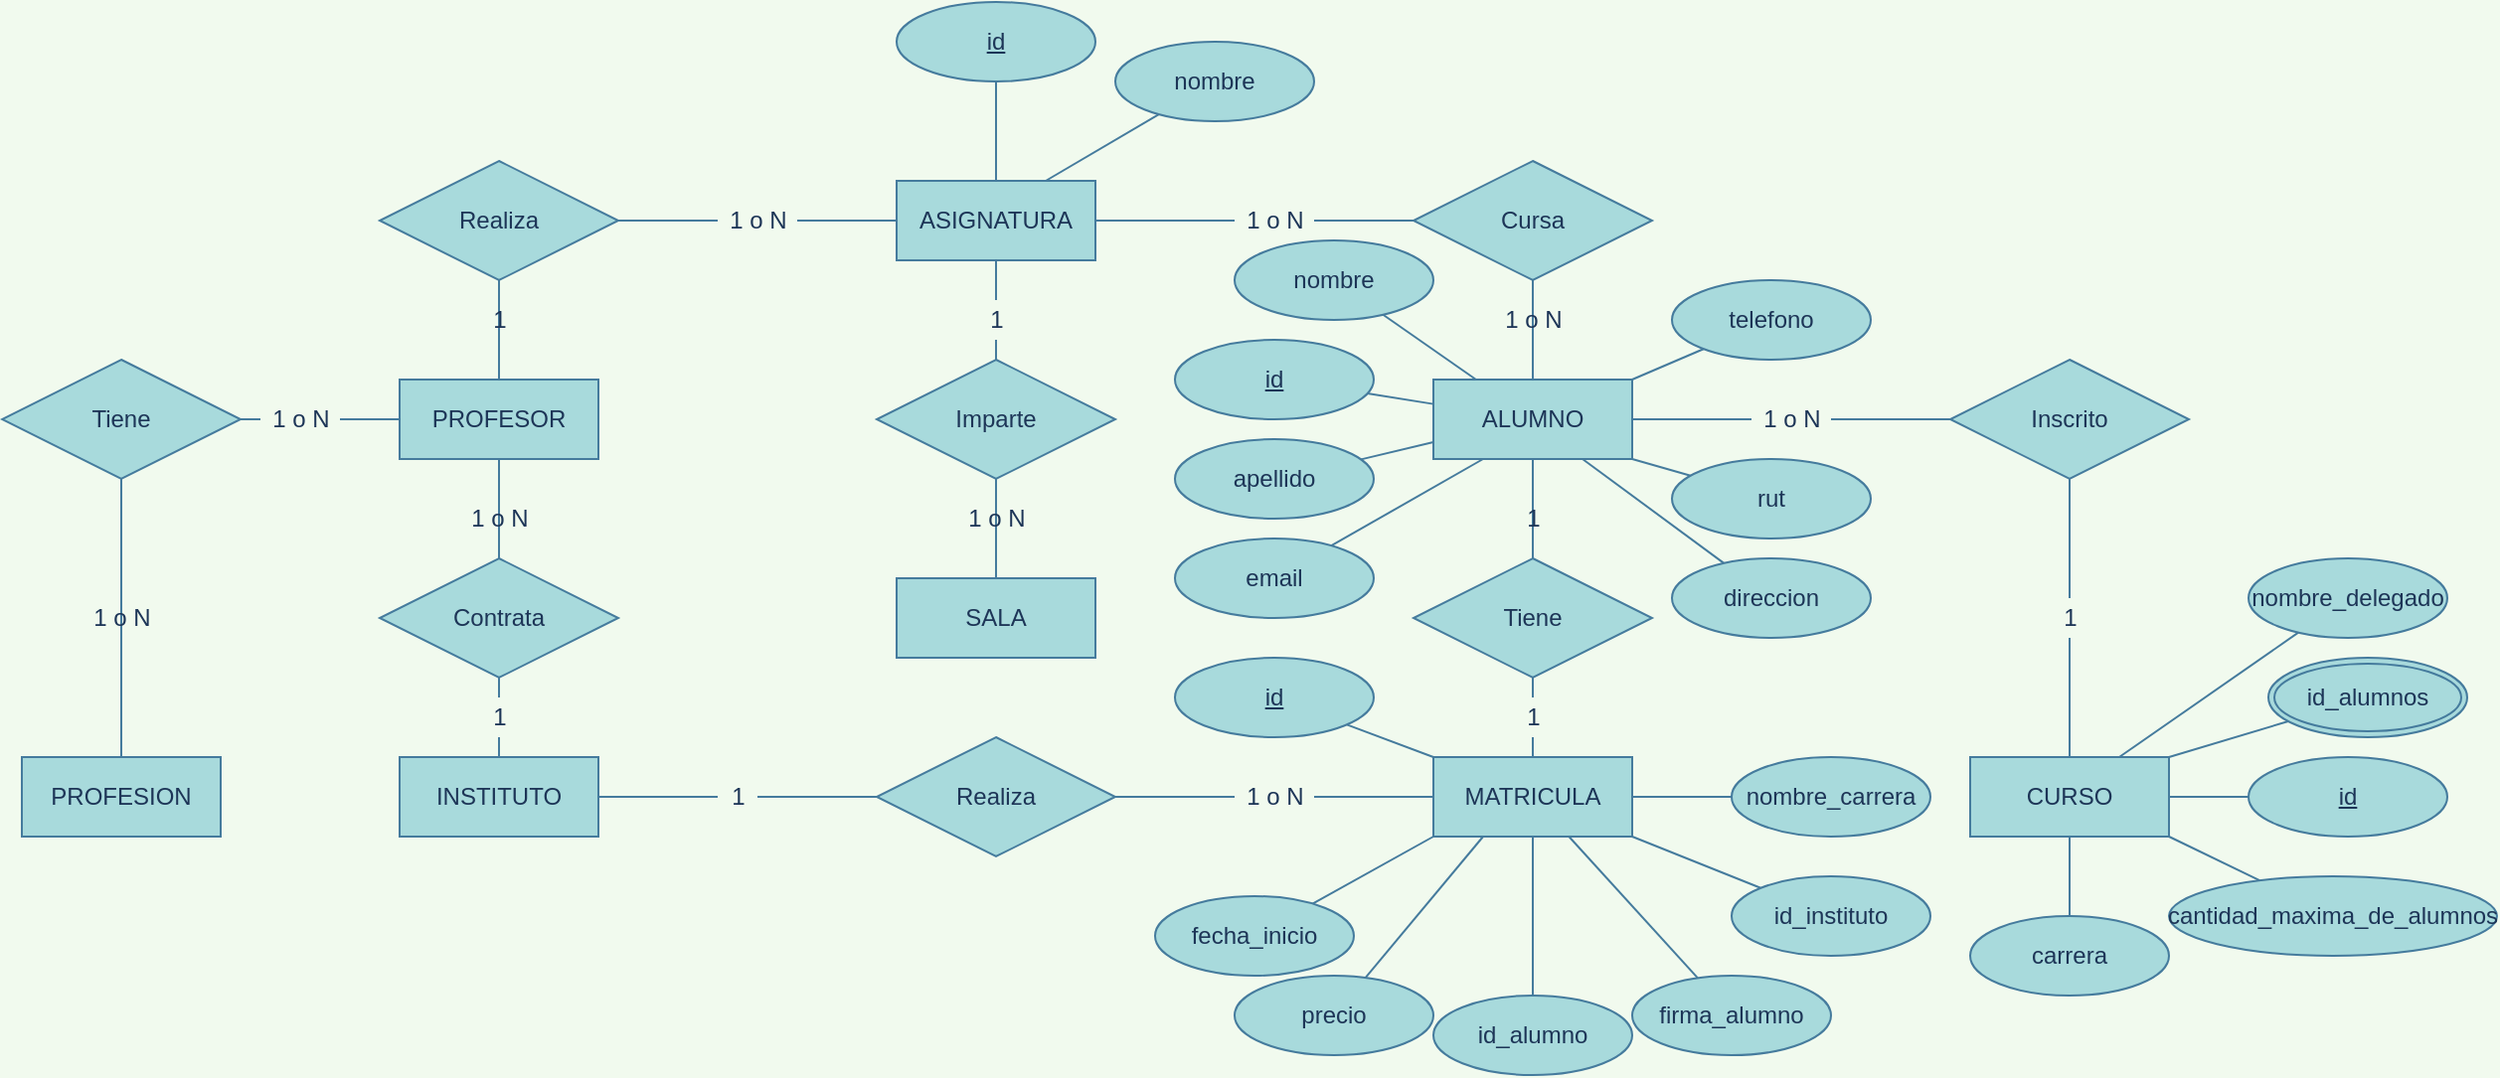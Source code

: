 <mxfile>
    <diagram id="RaVmkCgAmBPjp-YzmATI" name="Page-1">
        <mxGraphModel dx="2318" dy="1679" grid="1" gridSize="10" guides="1" tooltips="1" connect="1" arrows="1" fold="1" page="1" pageScale="1" pageWidth="827" pageHeight="1169" background="#F1FAEE" math="0" shadow="0">
            <root>
                <mxCell id="0"/>
                <mxCell id="1" parent="0"/>
                <mxCell id="24" style="edgeStyle=none;sketch=0;orthogonalLoop=1;jettySize=auto;html=1;endArrow=none;endFill=0;strokeColor=#457B9D;fillColor=#A8DADC;fontColor=#1D3557;" edge="1" parent="1" source="2" target="23">
                    <mxGeometry relative="1" as="geometry"/>
                </mxCell>
                <mxCell id="2" value="ALUMNO" style="whiteSpace=wrap;html=1;align=center;rounded=0;sketch=0;strokeColor=#457B9D;fillColor=#A8DADC;fontColor=#1D3557;" vertex="1" parent="1">
                    <mxGeometry x="550" y="130" width="100" height="40" as="geometry"/>
                </mxCell>
                <mxCell id="21" style="edgeStyle=none;sketch=0;orthogonalLoop=1;jettySize=auto;html=1;endArrow=none;endFill=0;strokeColor=#457B9D;fillColor=#A8DADC;fontColor=#1D3557;" edge="1" parent="1" source="40" target="19">
                    <mxGeometry relative="1" as="geometry"/>
                </mxCell>
                <mxCell id="43" style="edgeStyle=none;sketch=0;orthogonalLoop=1;jettySize=auto;html=1;entryX=0.5;entryY=1;entryDx=0;entryDy=0;endArrow=none;endFill=0;strokeColor=#457B9D;fillColor=#A8DADC;fontColor=#1D3557;" edge="1" parent="1" source="3" target="32">
                    <mxGeometry relative="1" as="geometry"/>
                </mxCell>
                <mxCell id="3" value="PROFESOR" style="whiteSpace=wrap;html=1;align=center;rounded=0;sketch=0;strokeColor=#457B9D;fillColor=#A8DADC;fontColor=#1D3557;" vertex="1" parent="1">
                    <mxGeometry x="30" y="130" width="100" height="40" as="geometry"/>
                </mxCell>
                <mxCell id="4" value="CURSO" style="whiteSpace=wrap;html=1;align=center;rounded=0;sketch=0;strokeColor=#457B9D;fillColor=#A8DADC;fontColor=#1D3557;" vertex="1" parent="1">
                    <mxGeometry x="820" y="320" width="100" height="40" as="geometry"/>
                </mxCell>
                <mxCell id="5" value="SALA" style="whiteSpace=wrap;html=1;align=center;rounded=0;sketch=0;strokeColor=#457B9D;fillColor=#A8DADC;fontColor=#1D3557;" vertex="1" parent="1">
                    <mxGeometry x="280" y="230" width="100" height="40" as="geometry"/>
                </mxCell>
                <mxCell id="6" value="PROFESION" style="whiteSpace=wrap;html=1;align=center;rounded=0;sketch=0;strokeColor=#457B9D;fillColor=#A8DADC;fontColor=#1D3557;" vertex="1" parent="1">
                    <mxGeometry x="-160" y="320" width="100" height="40" as="geometry"/>
                </mxCell>
                <mxCell id="13" style="edgeStyle=none;sketch=0;orthogonalLoop=1;jettySize=auto;html=1;endArrow=none;endFill=0;strokeColor=#457B9D;fillColor=#A8DADC;fontColor=#1D3557;" edge="1" parent="1" source="48" target="12">
                    <mxGeometry relative="1" as="geometry"/>
                </mxCell>
                <mxCell id="7" value="MATRICULA" style="whiteSpace=wrap;html=1;align=center;rounded=0;sketch=0;strokeColor=#457B9D;fillColor=#A8DADC;fontColor=#1D3557;" vertex="1" parent="1">
                    <mxGeometry x="550" y="320" width="100" height="40" as="geometry"/>
                </mxCell>
                <mxCell id="8" value="INSTITUTO" style="whiteSpace=wrap;html=1;align=center;rounded=0;sketch=0;strokeColor=#457B9D;fillColor=#A8DADC;fontColor=#1D3557;" vertex="1" parent="1">
                    <mxGeometry x="30" y="320" width="100" height="40" as="geometry"/>
                </mxCell>
                <mxCell id="10" style="rounded=1;sketch=0;orthogonalLoop=1;jettySize=auto;html=1;strokeColor=#457B9D;fillColor=#A8DADC;fontColor=#1D3557;endArrow=none;endFill=0;" edge="1" parent="1" source="35" target="7">
                    <mxGeometry relative="1" as="geometry"/>
                </mxCell>
                <mxCell id="11" style="edgeStyle=none;sketch=0;orthogonalLoop=1;jettySize=auto;html=1;endArrow=none;endFill=0;strokeColor=#457B9D;fillColor=#A8DADC;fontColor=#1D3557;" edge="1" parent="1" source="33" target="8">
                    <mxGeometry relative="1" as="geometry"/>
                </mxCell>
                <mxCell id="9" value="Realiza" style="shape=rhombus;perimeter=rhombusPerimeter;whiteSpace=wrap;html=1;align=center;rounded=0;sketch=0;strokeColor=#457B9D;fillColor=#A8DADC;fontColor=#1D3557;" vertex="1" parent="1">
                    <mxGeometry x="270" y="310" width="120" height="60" as="geometry"/>
                </mxCell>
                <mxCell id="14" style="edgeStyle=none;sketch=0;orthogonalLoop=1;jettySize=auto;html=1;entryX=0.5;entryY=1;entryDx=0;entryDy=0;endArrow=none;endFill=0;strokeColor=#457B9D;fillColor=#A8DADC;fontColor=#1D3557;" edge="1" parent="1" source="12" target="2">
                    <mxGeometry relative="1" as="geometry"/>
                </mxCell>
                <mxCell id="12" value="Tiene" style="shape=rhombus;perimeter=rhombusPerimeter;whiteSpace=wrap;html=1;align=center;rounded=0;sketch=0;strokeColor=#457B9D;fillColor=#A8DADC;fontColor=#1D3557;" vertex="1" parent="1">
                    <mxGeometry x="540" y="220" width="120" height="60" as="geometry"/>
                </mxCell>
                <mxCell id="16" style="edgeStyle=none;sketch=0;orthogonalLoop=1;jettySize=auto;html=1;entryX=0.5;entryY=0;entryDx=0;entryDy=0;endArrow=none;endFill=0;strokeColor=#457B9D;fillColor=#A8DADC;fontColor=#1D3557;" edge="1" parent="1" source="37" target="8">
                    <mxGeometry relative="1" as="geometry"/>
                </mxCell>
                <mxCell id="17" style="edgeStyle=none;sketch=0;orthogonalLoop=1;jettySize=auto;html=1;endArrow=none;endFill=0;strokeColor=#457B9D;fillColor=#A8DADC;fontColor=#1D3557;" edge="1" parent="1" source="15" target="3">
                    <mxGeometry relative="1" as="geometry"/>
                </mxCell>
                <mxCell id="15" value="Contrata" style="shape=rhombus;perimeter=rhombusPerimeter;whiteSpace=wrap;html=1;align=center;rounded=0;sketch=0;strokeColor=#457B9D;fillColor=#A8DADC;fontColor=#1D3557;" vertex="1" parent="1">
                    <mxGeometry x="20" y="220" width="120" height="60" as="geometry"/>
                </mxCell>
                <mxCell id="18" value="ASIGNATURA" style="whiteSpace=wrap;html=1;align=center;rounded=0;sketch=0;strokeColor=#457B9D;fillColor=#A8DADC;fontColor=#1D3557;" vertex="1" parent="1">
                    <mxGeometry x="280" y="30" width="100" height="40" as="geometry"/>
                </mxCell>
                <mxCell id="22" style="edgeStyle=none;sketch=0;orthogonalLoop=1;jettySize=auto;html=1;endArrow=none;endFill=0;strokeColor=#457B9D;fillColor=#A8DADC;fontColor=#1D3557;" edge="1" parent="1" source="19" target="6">
                    <mxGeometry relative="1" as="geometry"/>
                </mxCell>
                <mxCell id="19" value="Tiene" style="shape=rhombus;perimeter=rhombusPerimeter;whiteSpace=wrap;html=1;align=center;rounded=0;sketch=0;strokeColor=#457B9D;fillColor=#A8DADC;fontColor=#1D3557;" vertex="1" parent="1">
                    <mxGeometry x="-170" y="120" width="120" height="60" as="geometry"/>
                </mxCell>
                <mxCell id="20" style="edgeStyle=none;sketch=0;orthogonalLoop=1;jettySize=auto;html=1;exitX=0.5;exitY=1;exitDx=0;exitDy=0;endArrow=none;endFill=0;strokeColor=#457B9D;fillColor=#A8DADC;fontColor=#1D3557;" edge="1" parent="1" source="19" target="19">
                    <mxGeometry relative="1" as="geometry"/>
                </mxCell>
                <mxCell id="25" style="edgeStyle=none;sketch=0;orthogonalLoop=1;jettySize=auto;html=1;entryX=1;entryY=0.5;entryDx=0;entryDy=0;endArrow=none;endFill=0;strokeColor=#457B9D;fillColor=#A8DADC;fontColor=#1D3557;" edge="1" parent="1" source="52" target="18">
                    <mxGeometry relative="1" as="geometry"/>
                </mxCell>
                <mxCell id="23" value="Cursa" style="shape=rhombus;perimeter=rhombusPerimeter;whiteSpace=wrap;html=1;align=center;rounded=0;sketch=0;strokeColor=#457B9D;fillColor=#A8DADC;fontColor=#1D3557;" vertex="1" parent="1">
                    <mxGeometry x="540" y="20" width="120" height="60" as="geometry"/>
                </mxCell>
                <mxCell id="27" style="edgeStyle=none;sketch=0;orthogonalLoop=1;jettySize=auto;html=1;endArrow=none;endFill=0;strokeColor=#457B9D;fillColor=#A8DADC;fontColor=#1D3557;" edge="1" parent="1" source="54" target="2">
                    <mxGeometry relative="1" as="geometry"/>
                </mxCell>
                <mxCell id="28" style="edgeStyle=none;sketch=0;orthogonalLoop=1;jettySize=auto;html=1;endArrow=none;endFill=0;strokeColor=#457B9D;fillColor=#A8DADC;fontColor=#1D3557;" edge="1" parent="1" source="56" target="4">
                    <mxGeometry relative="1" as="geometry"/>
                </mxCell>
                <mxCell id="57" style="edgeStyle=none;sketch=0;orthogonalLoop=1;jettySize=auto;html=1;endArrow=none;endFill=0;strokeColor=#457B9D;fillColor=#A8DADC;fontColor=#1D3557;" edge="1" parent="1" source="26" target="54">
                    <mxGeometry relative="1" as="geometry"/>
                </mxCell>
                <mxCell id="26" value="Inscrito" style="shape=rhombus;perimeter=rhombusPerimeter;whiteSpace=wrap;html=1;align=center;rounded=0;sketch=0;strokeColor=#457B9D;fillColor=#A8DADC;fontColor=#1D3557;" vertex="1" parent="1">
                    <mxGeometry x="810" y="120" width="120" height="60" as="geometry"/>
                </mxCell>
                <mxCell id="30" style="edgeStyle=none;sketch=0;orthogonalLoop=1;jettySize=auto;html=1;endArrow=none;endFill=0;strokeColor=#457B9D;fillColor=#A8DADC;fontColor=#1D3557;" edge="1" parent="1" source="103">
                    <mxGeometry relative="1" as="geometry">
                        <mxPoint x="330" y="70" as="targetPoint"/>
                    </mxGeometry>
                </mxCell>
                <mxCell id="31" style="edgeStyle=none;sketch=0;orthogonalLoop=1;jettySize=auto;html=1;endArrow=none;endFill=0;strokeColor=#457B9D;fillColor=#A8DADC;fontColor=#1D3557;" edge="1" parent="1" source="29" target="5">
                    <mxGeometry relative="1" as="geometry"/>
                </mxCell>
                <mxCell id="29" value="Imparte" style="shape=rhombus;perimeter=rhombusPerimeter;whiteSpace=wrap;html=1;align=center;rounded=0;sketch=0;strokeColor=#457B9D;fillColor=#A8DADC;fontColor=#1D3557;" vertex="1" parent="1">
                    <mxGeometry x="270" y="120" width="120" height="60" as="geometry"/>
                </mxCell>
                <mxCell id="44" style="edgeStyle=none;sketch=0;orthogonalLoop=1;jettySize=auto;html=1;endArrow=none;endFill=0;strokeColor=#457B9D;fillColor=#A8DADC;fontColor=#1D3557;" edge="1" parent="1" source="46" target="18">
                    <mxGeometry relative="1" as="geometry"/>
                </mxCell>
                <mxCell id="32" value="Realiza" style="shape=rhombus;perimeter=rhombusPerimeter;whiteSpace=wrap;html=1;align=center;rounded=0;sketch=0;strokeColor=#457B9D;fillColor=#A8DADC;fontColor=#1D3557;" vertex="1" parent="1">
                    <mxGeometry x="20" y="20" width="120" height="60" as="geometry"/>
                </mxCell>
                <mxCell id="33" value="1" style="text;html=1;align=center;verticalAlign=middle;resizable=0;points=[];autosize=1;fontColor=#1D3557;" vertex="1" parent="1">
                    <mxGeometry x="190" y="330" width="20" height="20" as="geometry"/>
                </mxCell>
                <mxCell id="34" style="edgeStyle=none;sketch=0;orthogonalLoop=1;jettySize=auto;html=1;endArrow=none;endFill=0;strokeColor=#457B9D;fillColor=#A8DADC;fontColor=#1D3557;" edge="1" parent="1" source="9" target="33">
                    <mxGeometry relative="1" as="geometry">
                        <mxPoint x="190" y="340" as="sourcePoint"/>
                        <mxPoint x="140" y="340" as="targetPoint"/>
                    </mxGeometry>
                </mxCell>
                <mxCell id="35" value="1 o N" style="text;html=1;align=center;verticalAlign=middle;resizable=0;points=[];autosize=1;fontColor=#1D3557;" vertex="1" parent="1">
                    <mxGeometry x="450" y="330" width="40" height="20" as="geometry"/>
                </mxCell>
                <mxCell id="36" style="rounded=1;sketch=0;orthogonalLoop=1;jettySize=auto;html=1;strokeColor=#457B9D;fillColor=#A8DADC;fontColor=#1D3557;endArrow=none;endFill=0;" edge="1" parent="1" source="9" target="35">
                    <mxGeometry relative="1" as="geometry">
                        <mxPoint x="390" y="340" as="sourcePoint"/>
                        <mxPoint x="440" y="340" as="targetPoint"/>
                    </mxGeometry>
                </mxCell>
                <mxCell id="37" value="1" style="text;html=1;align=center;verticalAlign=middle;resizable=0;points=[];autosize=1;fontColor=#1D3557;" vertex="1" parent="1">
                    <mxGeometry x="70" y="290" width="20" height="20" as="geometry"/>
                </mxCell>
                <mxCell id="38" style="edgeStyle=none;sketch=0;orthogonalLoop=1;jettySize=auto;html=1;entryX=0.5;entryY=0;entryDx=0;entryDy=0;endArrow=none;endFill=0;strokeColor=#457B9D;fillColor=#A8DADC;fontColor=#1D3557;" edge="1" parent="1" source="15" target="37">
                    <mxGeometry relative="1" as="geometry">
                        <mxPoint x="80" y="280" as="sourcePoint"/>
                        <mxPoint x="80" y="320" as="targetPoint"/>
                    </mxGeometry>
                </mxCell>
                <mxCell id="39" value="1 o N" style="text;html=1;align=center;verticalAlign=middle;resizable=0;points=[];autosize=1;fontColor=#1D3557;" vertex="1" parent="1">
                    <mxGeometry x="60" y="190" width="40" height="20" as="geometry"/>
                </mxCell>
                <mxCell id="40" value="1 o N" style="text;html=1;align=center;verticalAlign=middle;resizable=0;points=[];autosize=1;fontColor=#1D3557;" vertex="1" parent="1">
                    <mxGeometry x="-40" y="140" width="40" height="20" as="geometry"/>
                </mxCell>
                <mxCell id="41" style="edgeStyle=none;sketch=0;orthogonalLoop=1;jettySize=auto;html=1;endArrow=none;endFill=0;strokeColor=#457B9D;fillColor=#A8DADC;fontColor=#1D3557;" edge="1" parent="1" source="3" target="40">
                    <mxGeometry relative="1" as="geometry">
                        <mxPoint x="30" y="150" as="sourcePoint"/>
                        <mxPoint x="-50" y="150" as="targetPoint"/>
                    </mxGeometry>
                </mxCell>
                <mxCell id="42" value="1 o N" style="text;html=1;align=center;verticalAlign=middle;resizable=0;points=[];autosize=1;fontColor=#1D3557;" vertex="1" parent="1">
                    <mxGeometry x="-130" y="240" width="40" height="20" as="geometry"/>
                </mxCell>
                <mxCell id="45" value="1" style="text;html=1;align=center;verticalAlign=middle;resizable=0;points=[];autosize=1;fontColor=#1D3557;" vertex="1" parent="1">
                    <mxGeometry x="70" y="90" width="20" height="20" as="geometry"/>
                </mxCell>
                <mxCell id="46" value="1 o N" style="text;html=1;align=center;verticalAlign=middle;resizable=0;points=[];autosize=1;fontColor=#1D3557;" vertex="1" parent="1">
                    <mxGeometry x="190" y="40" width="40" height="20" as="geometry"/>
                </mxCell>
                <mxCell id="47" style="edgeStyle=none;sketch=0;orthogonalLoop=1;jettySize=auto;html=1;endArrow=none;endFill=0;strokeColor=#457B9D;fillColor=#A8DADC;fontColor=#1D3557;" edge="1" parent="1" source="32" target="46">
                    <mxGeometry relative="1" as="geometry">
                        <mxPoint x="140" y="50" as="sourcePoint"/>
                        <mxPoint x="200" y="50" as="targetPoint"/>
                    </mxGeometry>
                </mxCell>
                <mxCell id="48" value="1" style="text;html=1;align=center;verticalAlign=middle;resizable=0;points=[];autosize=1;fontColor=#1D3557;" vertex="1" parent="1">
                    <mxGeometry x="590" y="290" width="20" height="20" as="geometry"/>
                </mxCell>
                <mxCell id="49" style="edgeStyle=none;sketch=0;orthogonalLoop=1;jettySize=auto;html=1;endArrow=none;endFill=0;strokeColor=#457B9D;fillColor=#A8DADC;fontColor=#1D3557;" edge="1" parent="1" source="7" target="48">
                    <mxGeometry relative="1" as="geometry">
                        <mxPoint x="600" y="320" as="sourcePoint"/>
                        <mxPoint x="600" y="280" as="targetPoint"/>
                    </mxGeometry>
                </mxCell>
                <mxCell id="50" value="1" style="text;html=1;align=center;verticalAlign=middle;resizable=0;points=[];autosize=1;fontColor=#1D3557;" vertex="1" parent="1">
                    <mxGeometry x="590" y="190" width="20" height="20" as="geometry"/>
                </mxCell>
                <mxCell id="51" value="1 o N" style="text;html=1;align=center;verticalAlign=middle;resizable=0;points=[];autosize=1;fontColor=#1D3557;" vertex="1" parent="1">
                    <mxGeometry x="580" y="90" width="40" height="20" as="geometry"/>
                </mxCell>
                <mxCell id="52" value="1 o N" style="text;html=1;align=center;verticalAlign=middle;resizable=0;points=[];autosize=1;fontColor=#1D3557;" vertex="1" parent="1">
                    <mxGeometry x="450" y="40" width="40" height="20" as="geometry"/>
                </mxCell>
                <mxCell id="53" style="edgeStyle=none;sketch=0;orthogonalLoop=1;jettySize=auto;html=1;entryX=1;entryY=0.5;entryDx=0;entryDy=0;endArrow=none;endFill=0;strokeColor=#457B9D;fillColor=#A8DADC;fontColor=#1D3557;" edge="1" parent="1" source="23" target="52">
                    <mxGeometry relative="1" as="geometry">
                        <mxPoint x="440" y="50" as="sourcePoint"/>
                        <mxPoint x="380" y="50" as="targetPoint"/>
                    </mxGeometry>
                </mxCell>
                <mxCell id="54" value="1 o N" style="text;html=1;align=center;verticalAlign=middle;resizable=0;points=[];autosize=1;fontColor=#1D3557;" vertex="1" parent="1">
                    <mxGeometry x="710" y="140" width="40" height="20" as="geometry"/>
                </mxCell>
                <mxCell id="55" style="edgeStyle=none;sketch=0;orthogonalLoop=1;jettySize=auto;html=1;endArrow=none;endFill=0;strokeColor=#457B9D;fillColor=#A8DADC;fontColor=#1D3557;" edge="1" parent="1" source="26">
                    <mxGeometry relative="1" as="geometry">
                        <mxPoint x="810" y="150" as="sourcePoint"/>
                        <mxPoint x="800" y="150" as="targetPoint"/>
                    </mxGeometry>
                </mxCell>
                <mxCell id="59" style="edgeStyle=none;sketch=0;orthogonalLoop=1;jettySize=auto;html=1;endArrow=none;endFill=0;strokeColor=#457B9D;fillColor=#A8DADC;fontColor=#1D3557;" edge="1" parent="1" source="58" target="2">
                    <mxGeometry relative="1" as="geometry"/>
                </mxCell>
                <mxCell id="58" value="nombre" style="ellipse;whiteSpace=wrap;html=1;align=center;rounded=0;sketch=0;strokeColor=#457B9D;fillColor=#A8DADC;fontColor=#1D3557;" vertex="1" parent="1">
                    <mxGeometry x="450" y="60" width="100" height="40" as="geometry"/>
                </mxCell>
                <mxCell id="61" style="edgeStyle=none;sketch=0;orthogonalLoop=1;jettySize=auto;html=1;endArrow=none;endFill=0;strokeColor=#457B9D;fillColor=#A8DADC;fontColor=#1D3557;" edge="1" parent="1" source="60" target="2">
                    <mxGeometry relative="1" as="geometry"/>
                </mxCell>
                <mxCell id="60" value="id" style="ellipse;whiteSpace=wrap;html=1;align=center;fontStyle=4;rounded=0;sketch=0;strokeColor=#457B9D;fillColor=#A8DADC;fontColor=#1D3557;" vertex="1" parent="1">
                    <mxGeometry x="420" y="110" width="100" height="40" as="geometry"/>
                </mxCell>
                <mxCell id="63" style="edgeStyle=none;sketch=0;orthogonalLoop=1;jettySize=auto;html=1;endArrow=none;endFill=0;strokeColor=#457B9D;fillColor=#A8DADC;fontColor=#1D3557;" edge="1" parent="1" source="62" target="2">
                    <mxGeometry relative="1" as="geometry"/>
                </mxCell>
                <mxCell id="62" value="apellido" style="ellipse;whiteSpace=wrap;html=1;align=center;rounded=0;sketch=0;strokeColor=#457B9D;fillColor=#A8DADC;fontColor=#1D3557;" vertex="1" parent="1">
                    <mxGeometry x="420" y="160" width="100" height="40" as="geometry"/>
                </mxCell>
                <mxCell id="65" style="edgeStyle=none;sketch=0;orthogonalLoop=1;jettySize=auto;html=1;entryX=1;entryY=1;entryDx=0;entryDy=0;endArrow=none;endFill=0;strokeColor=#457B9D;fillColor=#A8DADC;fontColor=#1D3557;" edge="1" parent="1" source="64" target="2">
                    <mxGeometry relative="1" as="geometry"/>
                </mxCell>
                <mxCell id="64" value="rut" style="ellipse;whiteSpace=wrap;html=1;align=center;rounded=0;sketch=0;strokeColor=#457B9D;fillColor=#A8DADC;fontColor=#1D3557;" vertex="1" parent="1">
                    <mxGeometry x="670" y="170" width="100" height="40" as="geometry"/>
                </mxCell>
                <mxCell id="67" style="edgeStyle=none;sketch=0;orthogonalLoop=1;jettySize=auto;html=1;entryX=1;entryY=0;entryDx=0;entryDy=0;endArrow=none;endFill=0;strokeColor=#457B9D;fillColor=#A8DADC;fontColor=#1D3557;" edge="1" parent="1" source="66" target="2">
                    <mxGeometry relative="1" as="geometry"/>
                </mxCell>
                <mxCell id="66" value="telefono" style="ellipse;whiteSpace=wrap;html=1;align=center;rounded=0;sketch=0;strokeColor=#457B9D;fillColor=#A8DADC;fontColor=#1D3557;" vertex="1" parent="1">
                    <mxGeometry x="670" y="80" width="100" height="40" as="geometry"/>
                </mxCell>
                <mxCell id="69" style="edgeStyle=none;sketch=0;orthogonalLoop=1;jettySize=auto;html=1;entryX=0.25;entryY=1;entryDx=0;entryDy=0;endArrow=none;endFill=0;strokeColor=#457B9D;fillColor=#A8DADC;fontColor=#1D3557;" edge="1" parent="1" source="68" target="2">
                    <mxGeometry relative="1" as="geometry"/>
                </mxCell>
                <mxCell id="68" value="email" style="ellipse;whiteSpace=wrap;html=1;align=center;rounded=0;sketch=0;strokeColor=#457B9D;fillColor=#A8DADC;fontColor=#1D3557;" vertex="1" parent="1">
                    <mxGeometry x="420" y="210" width="100" height="40" as="geometry"/>
                </mxCell>
                <mxCell id="71" style="edgeStyle=none;sketch=0;orthogonalLoop=1;jettySize=auto;html=1;entryX=0.75;entryY=1;entryDx=0;entryDy=0;endArrow=none;endFill=0;strokeColor=#457B9D;fillColor=#A8DADC;fontColor=#1D3557;" edge="1" parent="1" source="70" target="2">
                    <mxGeometry relative="1" as="geometry"/>
                </mxCell>
                <mxCell id="70" value="direccion" style="ellipse;whiteSpace=wrap;html=1;align=center;rounded=0;sketch=0;strokeColor=#457B9D;fillColor=#A8DADC;fontColor=#1D3557;" vertex="1" parent="1">
                    <mxGeometry x="670" y="220" width="100" height="40" as="geometry"/>
                </mxCell>
                <mxCell id="73" style="edgeStyle=none;sketch=0;orthogonalLoop=1;jettySize=auto;html=1;endArrow=none;endFill=0;strokeColor=#457B9D;fillColor=#A8DADC;fontColor=#1D3557;" edge="1" parent="1" source="72" target="7">
                    <mxGeometry relative="1" as="geometry"/>
                </mxCell>
                <mxCell id="72" value="id_alumno" style="ellipse;whiteSpace=wrap;html=1;align=center;rounded=0;sketch=0;strokeColor=#457B9D;fillColor=#A8DADC;fontColor=#1D3557;" vertex="1" parent="1">
                    <mxGeometry x="550" y="440" width="100" height="40" as="geometry"/>
                </mxCell>
                <mxCell id="75" style="edgeStyle=none;sketch=0;orthogonalLoop=1;jettySize=auto;html=1;endArrow=none;endFill=0;strokeColor=#457B9D;fillColor=#A8DADC;fontColor=#1D3557;entryX=0.25;entryY=1;entryDx=0;entryDy=0;" edge="1" parent="1" source="74" target="7">
                    <mxGeometry relative="1" as="geometry"/>
                </mxCell>
                <mxCell id="74" value="precio" style="ellipse;whiteSpace=wrap;html=1;align=center;rounded=0;sketch=0;strokeColor=#457B9D;fillColor=#A8DADC;fontColor=#1D3557;" vertex="1" parent="1">
                    <mxGeometry x="450" y="430" width="100" height="40" as="geometry"/>
                </mxCell>
                <mxCell id="77" style="edgeStyle=none;sketch=0;orthogonalLoop=1;jettySize=auto;html=1;endArrow=none;endFill=0;strokeColor=#457B9D;fillColor=#A8DADC;fontColor=#1D3557;" edge="1" parent="1" source="76" target="7">
                    <mxGeometry relative="1" as="geometry"/>
                </mxCell>
                <mxCell id="76" value="firma_alumno" style="ellipse;whiteSpace=wrap;html=1;align=center;rounded=0;sketch=0;strokeColor=#457B9D;fillColor=#A8DADC;fontColor=#1D3557;" vertex="1" parent="1">
                    <mxGeometry x="650" y="430" width="100" height="40" as="geometry"/>
                </mxCell>
                <mxCell id="79" style="edgeStyle=none;sketch=0;orthogonalLoop=1;jettySize=auto;html=1;endArrow=none;endFill=0;strokeColor=#457B9D;fillColor=#A8DADC;fontColor=#1D3557;entryX=1;entryY=1;entryDx=0;entryDy=0;exitX=0;exitY=0;exitDx=0;exitDy=0;" edge="1" parent="1" source="78" target="7">
                    <mxGeometry relative="1" as="geometry"/>
                </mxCell>
                <mxCell id="78" value="id_instituto" style="ellipse;whiteSpace=wrap;html=1;align=center;rounded=0;sketch=0;strokeColor=#457B9D;fillColor=#A8DADC;fontColor=#1D3557;" vertex="1" parent="1">
                    <mxGeometry x="700" y="380" width="100" height="40" as="geometry"/>
                </mxCell>
                <mxCell id="81" style="edgeStyle=none;sketch=0;orthogonalLoop=1;jettySize=auto;html=1;entryX=0;entryY=1;entryDx=0;entryDy=0;endArrow=none;endFill=0;strokeColor=#457B9D;fillColor=#A8DADC;fontColor=#1D3557;" edge="1" parent="1" source="80" target="7">
                    <mxGeometry relative="1" as="geometry"/>
                </mxCell>
                <mxCell id="80" value="fecha_inicio" style="ellipse;whiteSpace=wrap;html=1;align=center;rounded=0;sketch=0;strokeColor=#457B9D;fillColor=#A8DADC;fontColor=#1D3557;" vertex="1" parent="1">
                    <mxGeometry x="410" y="390" width="100" height="40" as="geometry"/>
                </mxCell>
                <mxCell id="83" style="edgeStyle=none;sketch=0;orthogonalLoop=1;jettySize=auto;html=1;entryX=1;entryY=0.5;entryDx=0;entryDy=0;endArrow=none;endFill=0;strokeColor=#457B9D;fillColor=#A8DADC;fontColor=#1D3557;" edge="1" parent="1" source="82" target="7">
                    <mxGeometry relative="1" as="geometry"/>
                </mxCell>
                <mxCell id="82" value="nombre_carrera" style="ellipse;whiteSpace=wrap;html=1;align=center;rounded=0;sketch=0;strokeColor=#457B9D;fillColor=#A8DADC;fontColor=#1D3557;" vertex="1" parent="1">
                    <mxGeometry x="700" y="320" width="100" height="40" as="geometry"/>
                </mxCell>
                <mxCell id="85" style="edgeStyle=none;sketch=0;orthogonalLoop=1;jettySize=auto;html=1;entryX=0;entryY=0;entryDx=0;entryDy=0;endArrow=none;endFill=0;strokeColor=#457B9D;fillColor=#A8DADC;fontColor=#1D3557;" edge="1" parent="1" source="84" target="7">
                    <mxGeometry relative="1" as="geometry"/>
                </mxCell>
                <mxCell id="84" value="id" style="ellipse;whiteSpace=wrap;html=1;align=center;fontStyle=4;rounded=0;sketch=0;strokeColor=#457B9D;fillColor=#A8DADC;fontColor=#1D3557;" vertex="1" parent="1">
                    <mxGeometry x="420" y="270" width="100" height="40" as="geometry"/>
                </mxCell>
                <mxCell id="87" style="edgeStyle=none;sketch=0;orthogonalLoop=1;jettySize=auto;html=1;endArrow=none;endFill=0;strokeColor=#457B9D;fillColor=#A8DADC;fontColor=#1D3557;" edge="1" parent="1" source="86" target="4">
                    <mxGeometry relative="1" as="geometry"/>
                </mxCell>
                <mxCell id="86" value="id" style="ellipse;whiteSpace=wrap;html=1;align=center;fontStyle=4;rounded=0;sketch=0;strokeColor=#457B9D;fillColor=#A8DADC;fontColor=#1D3557;" vertex="1" parent="1">
                    <mxGeometry x="960" y="320" width="100" height="40" as="geometry"/>
                </mxCell>
                <mxCell id="89" style="edgeStyle=none;sketch=0;orthogonalLoop=1;jettySize=auto;html=1;entryX=1;entryY=1;entryDx=0;entryDy=0;endArrow=none;endFill=0;strokeColor=#457B9D;fillColor=#A8DADC;fontColor=#1D3557;" edge="1" parent="1" source="88" target="4">
                    <mxGeometry relative="1" as="geometry"/>
                </mxCell>
                <mxCell id="88" value="cantidad_maxima_de_alumnos" style="ellipse;whiteSpace=wrap;html=1;align=center;rounded=0;sketch=0;strokeColor=#457B9D;fillColor=#A8DADC;fontColor=#1D3557;" vertex="1" parent="1">
                    <mxGeometry x="920" y="380" width="165" height="40" as="geometry"/>
                </mxCell>
                <mxCell id="92" style="edgeStyle=none;sketch=0;orthogonalLoop=1;jettySize=auto;html=1;entryX=1;entryY=0;entryDx=0;entryDy=0;endArrow=none;endFill=0;strokeColor=#457B9D;fillColor=#A8DADC;fontColor=#1D3557;" edge="1" parent="1" source="91" target="4">
                    <mxGeometry relative="1" as="geometry"/>
                </mxCell>
                <mxCell id="91" value="id_alumnos" style="ellipse;shape=doubleEllipse;margin=3;whiteSpace=wrap;html=1;align=center;rounded=0;sketch=0;strokeColor=#457B9D;fillColor=#A8DADC;fontColor=#1D3557;" vertex="1" parent="1">
                    <mxGeometry x="970" y="270" width="100" height="40" as="geometry"/>
                </mxCell>
                <mxCell id="94" style="edgeStyle=none;sketch=0;orthogonalLoop=1;jettySize=auto;html=1;entryX=0.5;entryY=1;entryDx=0;entryDy=0;endArrow=none;endFill=0;strokeColor=#457B9D;fillColor=#A8DADC;fontColor=#1D3557;" edge="1" parent="1" source="93" target="4">
                    <mxGeometry relative="1" as="geometry"/>
                </mxCell>
                <mxCell id="93" value="carrera" style="ellipse;whiteSpace=wrap;html=1;align=center;rounded=0;sketch=0;strokeColor=#457B9D;fillColor=#A8DADC;fontColor=#1D3557;" vertex="1" parent="1">
                    <mxGeometry x="820" y="400" width="100" height="40" as="geometry"/>
                </mxCell>
                <mxCell id="96" style="edgeStyle=none;sketch=0;orthogonalLoop=1;jettySize=auto;html=1;entryX=0.75;entryY=0;entryDx=0;entryDy=0;endArrow=none;endFill=0;strokeColor=#457B9D;fillColor=#A8DADC;fontColor=#1D3557;" edge="1" parent="1" source="95" target="4">
                    <mxGeometry relative="1" as="geometry"/>
                </mxCell>
                <mxCell id="95" value="nombre_delegado" style="ellipse;whiteSpace=wrap;html=1;align=center;rounded=0;sketch=0;strokeColor=#457B9D;fillColor=#A8DADC;fontColor=#1D3557;" vertex="1" parent="1">
                    <mxGeometry x="960" y="220" width="100" height="40" as="geometry"/>
                </mxCell>
                <mxCell id="56" value="1" style="text;html=1;align=center;verticalAlign=middle;resizable=0;points=[];autosize=1;fontColor=#1D3557;" vertex="1" parent="1">
                    <mxGeometry x="860" y="240" width="20" height="20" as="geometry"/>
                </mxCell>
                <mxCell id="98" style="edgeStyle=none;sketch=0;orthogonalLoop=1;jettySize=auto;html=1;endArrow=none;endFill=0;strokeColor=#457B9D;fillColor=#A8DADC;fontColor=#1D3557;" edge="1" parent="1" source="26" target="56">
                    <mxGeometry relative="1" as="geometry">
                        <mxPoint x="870" y="180" as="sourcePoint"/>
                        <mxPoint x="870" y="320" as="targetPoint"/>
                    </mxGeometry>
                </mxCell>
                <mxCell id="100" style="edgeStyle=none;sketch=0;orthogonalLoop=1;jettySize=auto;html=1;endArrow=none;endFill=0;strokeColor=#457B9D;fillColor=#A8DADC;fontColor=#1D3557;" edge="1" parent="1" source="99" target="18">
                    <mxGeometry relative="1" as="geometry"/>
                </mxCell>
                <mxCell id="99" value="id" style="ellipse;whiteSpace=wrap;html=1;align=center;fontStyle=4;rounded=0;sketch=0;strokeColor=#457B9D;fillColor=#A8DADC;fontColor=#1D3557;" vertex="1" parent="1">
                    <mxGeometry x="280" y="-60" width="100" height="40" as="geometry"/>
                </mxCell>
                <mxCell id="102" style="edgeStyle=none;sketch=0;orthogonalLoop=1;jettySize=auto;html=1;entryX=0.75;entryY=0;entryDx=0;entryDy=0;endArrow=none;endFill=0;strokeColor=#457B9D;fillColor=#A8DADC;fontColor=#1D3557;" edge="1" parent="1" source="101" target="18">
                    <mxGeometry relative="1" as="geometry"/>
                </mxCell>
                <mxCell id="101" value="nombre" style="ellipse;whiteSpace=wrap;html=1;align=center;rounded=0;sketch=0;strokeColor=#457B9D;fillColor=#A8DADC;fontColor=#1D3557;" vertex="1" parent="1">
                    <mxGeometry x="390" y="-40" width="100" height="40" as="geometry"/>
                </mxCell>
                <mxCell id="103" value="1" style="text;html=1;align=center;verticalAlign=middle;resizable=0;points=[];autosize=1;fontColor=#1D3557;" vertex="1" parent="1">
                    <mxGeometry x="320" y="90" width="20" height="20" as="geometry"/>
                </mxCell>
                <mxCell id="104" style="edgeStyle=none;sketch=0;orthogonalLoop=1;jettySize=auto;html=1;endArrow=none;endFill=0;strokeColor=#457B9D;fillColor=#A8DADC;fontColor=#1D3557;" edge="1" parent="1" source="29" target="103">
                    <mxGeometry relative="1" as="geometry">
                        <mxPoint x="330" y="120" as="sourcePoint"/>
                        <mxPoint x="330" y="70" as="targetPoint"/>
                    </mxGeometry>
                </mxCell>
                <mxCell id="105" value="1 o N" style="text;html=1;align=center;verticalAlign=middle;resizable=0;points=[];autosize=1;fontColor=#1D3557;" vertex="1" parent="1">
                    <mxGeometry x="310" y="190" width="40" height="20" as="geometry"/>
                </mxCell>
            </root>
        </mxGraphModel>
    </diagram>
</mxfile>